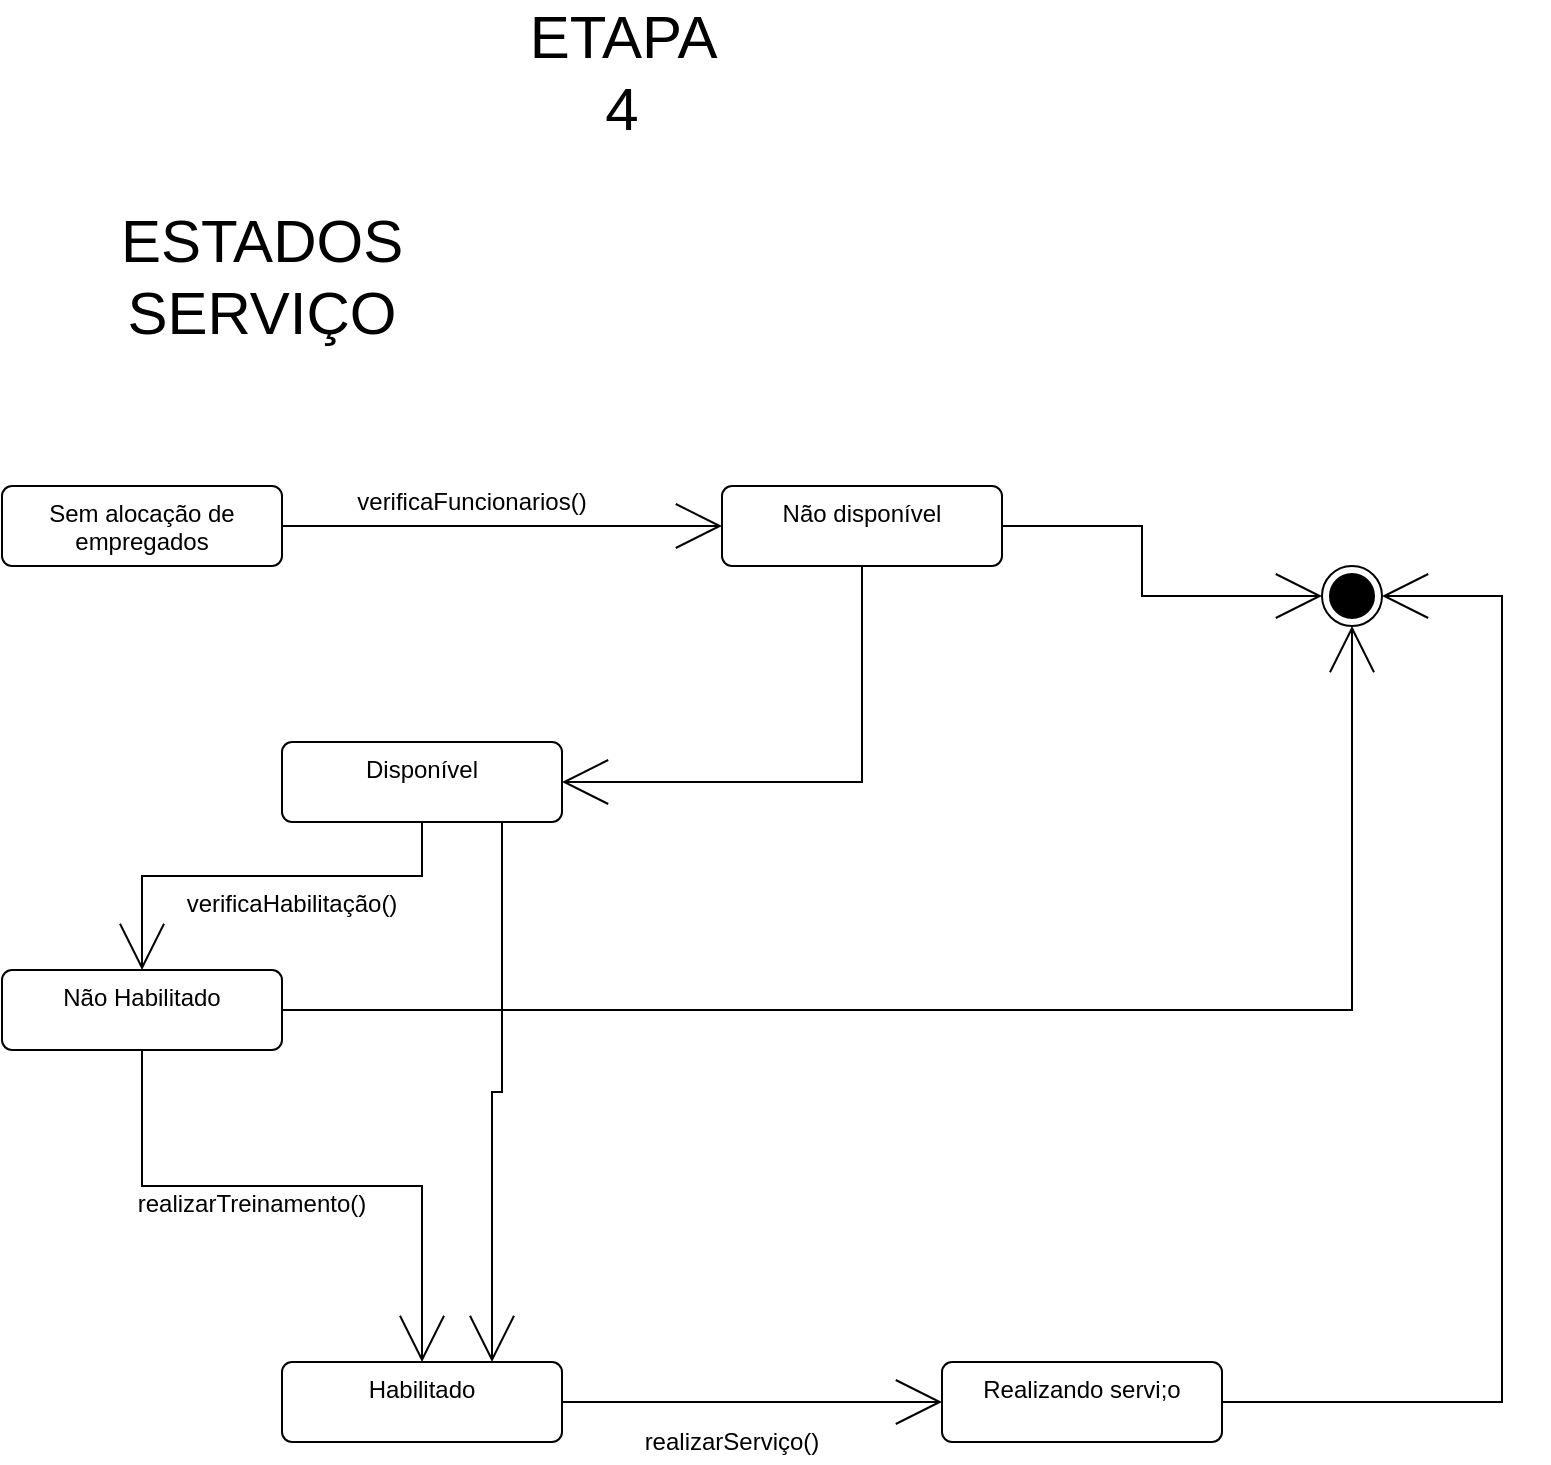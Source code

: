 <mxfile version="21.3.8" type="google">
  <diagram name="Página-1" id="wglQQDajy7mPOBz9t8HD">
    <mxGraphModel dx="-919" dy="821" grid="1" gridSize="10" guides="1" tooltips="1" connect="1" arrows="1" fold="1" page="1" pageScale="1" pageWidth="827" pageHeight="1169" math="0" shadow="0">
      <root>
        <mxCell id="0" />
        <mxCell id="1" parent="0" />
        <mxCell id="pxfhAP28jo3gnTTbYpIA-1" style="edgeStyle=orthogonalEdgeStyle;rounded=0;orthogonalLoop=1;jettySize=auto;html=1;entryX=0;entryY=0.5;entryDx=0;entryDy=0;endArrow=open;endFill=0;startSize=11;endSize=21;" edge="1" parent="1" source="pxfhAP28jo3gnTTbYpIA-2" target="pxfhAP28jo3gnTTbYpIA-7">
          <mxGeometry relative="1" as="geometry">
            <mxPoint x="2840" y="362" as="targetPoint" />
          </mxGeometry>
        </mxCell>
        <mxCell id="pxfhAP28jo3gnTTbYpIA-2" value="Sem alocação de empregados" style="html=1;align=center;verticalAlign=top;rounded=1;absoluteArcSize=1;arcSize=10;dashed=0;whiteSpace=wrap;" vertex="1" parent="1">
          <mxGeometry x="2530" y="342" width="140" height="40" as="geometry" />
        </mxCell>
        <mxCell id="pxfhAP28jo3gnTTbYpIA-3" value="ETAPA 4" style="text;html=1;strokeColor=none;fillColor=none;align=center;verticalAlign=middle;whiteSpace=wrap;rounded=0;fontSize=30;labelBackgroundColor=none;" vertex="1" parent="1">
          <mxGeometry x="2810" y="120" width="60" height="30" as="geometry" />
        </mxCell>
        <mxCell id="pxfhAP28jo3gnTTbYpIA-4" value="ESTADOS SERVIÇO" style="text;html=1;strokeColor=none;fillColor=none;align=center;verticalAlign=middle;whiteSpace=wrap;rounded=0;fontSize=30;labelBackgroundColor=none;" vertex="1" parent="1">
          <mxGeometry x="2590" y="222" width="140" height="30" as="geometry" />
        </mxCell>
        <mxCell id="pxfhAP28jo3gnTTbYpIA-5" style="edgeStyle=orthogonalEdgeStyle;rounded=0;orthogonalLoop=1;jettySize=auto;html=1;endArrow=open;endFill=0;startSize=11;endSize=21;entryX=1;entryY=0.5;entryDx=0;entryDy=0;" edge="1" parent="1" source="pxfhAP28jo3gnTTbYpIA-7" target="pxfhAP28jo3gnTTbYpIA-11">
          <mxGeometry relative="1" as="geometry">
            <mxPoint x="2860" y="490.0" as="targetPoint" />
            <Array as="points">
              <mxPoint x="2960" y="490" />
              <mxPoint x="2830" y="490" />
            </Array>
          </mxGeometry>
        </mxCell>
        <mxCell id="pxfhAP28jo3gnTTbYpIA-6" style="edgeStyle=orthogonalEdgeStyle;rounded=0;orthogonalLoop=1;jettySize=auto;html=1;entryX=0;entryY=0.5;entryDx=0;entryDy=0;endArrow=open;endFill=0;startSize=11;endSize=21;" edge="1" parent="1" source="pxfhAP28jo3gnTTbYpIA-7" target="pxfhAP28jo3gnTTbYpIA-12">
          <mxGeometry relative="1" as="geometry" />
        </mxCell>
        <mxCell id="pxfhAP28jo3gnTTbYpIA-7" value="Não disponível" style="html=1;align=center;verticalAlign=top;rounded=1;absoluteArcSize=1;arcSize=10;dashed=0;whiteSpace=wrap;" vertex="1" parent="1">
          <mxGeometry x="2890" y="342" width="140" height="40" as="geometry" />
        </mxCell>
        <mxCell id="pxfhAP28jo3gnTTbYpIA-8" value="verificaFuncionarios()" style="text;html=1;strokeColor=none;fillColor=none;align=center;verticalAlign=middle;whiteSpace=wrap;rounded=0;labelBackgroundColor=none;" vertex="1" parent="1">
          <mxGeometry x="2700" y="339" width="130" height="21" as="geometry" />
        </mxCell>
        <mxCell id="pxfhAP28jo3gnTTbYpIA-9" style="edgeStyle=orthogonalEdgeStyle;rounded=0;orthogonalLoop=1;jettySize=auto;html=1;endArrow=open;endFill=0;startSize=11;endSize=21;entryX=0.5;entryY=0;entryDx=0;entryDy=0;" edge="1" parent="1" source="pxfhAP28jo3gnTTbYpIA-11" target="pxfhAP28jo3gnTTbYpIA-16">
          <mxGeometry relative="1" as="geometry">
            <mxPoint x="2740" y="630" as="targetPoint" />
          </mxGeometry>
        </mxCell>
        <mxCell id="pxfhAP28jo3gnTTbYpIA-10" style="edgeStyle=orthogonalEdgeStyle;rounded=0;orthogonalLoop=1;jettySize=auto;html=1;entryX=0.75;entryY=0;entryDx=0;entryDy=0;endArrow=open;endFill=0;startSize=11;endSize=21;" edge="1" parent="1" source="pxfhAP28jo3gnTTbYpIA-11" target="pxfhAP28jo3gnTTbYpIA-18">
          <mxGeometry relative="1" as="geometry">
            <Array as="points">
              <mxPoint x="2780" y="645" />
              <mxPoint x="2775" y="645" />
            </Array>
          </mxGeometry>
        </mxCell>
        <mxCell id="pxfhAP28jo3gnTTbYpIA-11" value="Disponível" style="html=1;align=center;verticalAlign=top;rounded=1;absoluteArcSize=1;arcSize=10;dashed=0;whiteSpace=wrap;" vertex="1" parent="1">
          <mxGeometry x="2670" y="470" width="140" height="40" as="geometry" />
        </mxCell>
        <mxCell id="pxfhAP28jo3gnTTbYpIA-12" value="" style="ellipse;html=1;shape=endState;fillColor=#000000;strokeColor=#000000;" vertex="1" parent="1">
          <mxGeometry x="3190" y="382" width="30" height="30" as="geometry" />
        </mxCell>
        <mxCell id="pxfhAP28jo3gnTTbYpIA-13" value="verificaHabilitação()" style="text;html=1;strokeColor=none;fillColor=none;align=center;verticalAlign=middle;whiteSpace=wrap;rounded=0;labelBackgroundColor=none;" vertex="1" parent="1">
          <mxGeometry x="2610" y="540" width="130" height="21" as="geometry" />
        </mxCell>
        <mxCell id="pxfhAP28jo3gnTTbYpIA-14" style="edgeStyle=orthogonalEdgeStyle;rounded=0;orthogonalLoop=1;jettySize=auto;html=1;entryX=0.5;entryY=1;entryDx=0;entryDy=0;endArrow=open;endFill=0;startSize=11;endSize=21;" edge="1" parent="1" source="pxfhAP28jo3gnTTbYpIA-16" target="pxfhAP28jo3gnTTbYpIA-12">
          <mxGeometry relative="1" as="geometry" />
        </mxCell>
        <mxCell id="pxfhAP28jo3gnTTbYpIA-15" style="edgeStyle=orthogonalEdgeStyle;rounded=0;orthogonalLoop=1;jettySize=auto;html=1;endArrow=open;endFill=0;startSize=11;endSize=21;entryX=0.5;entryY=0;entryDx=0;entryDy=0;" edge="1" parent="1" source="pxfhAP28jo3gnTTbYpIA-16" target="pxfhAP28jo3gnTTbYpIA-18">
          <mxGeometry relative="1" as="geometry">
            <mxPoint x="2740" y="770" as="targetPoint" />
          </mxGeometry>
        </mxCell>
        <mxCell id="pxfhAP28jo3gnTTbYpIA-16" value="Não Habilitado" style="html=1;align=center;verticalAlign=top;rounded=1;absoluteArcSize=1;arcSize=10;dashed=0;whiteSpace=wrap;" vertex="1" parent="1">
          <mxGeometry x="2530" y="584" width="140" height="40" as="geometry" />
        </mxCell>
        <mxCell id="pxfhAP28jo3gnTTbYpIA-17" style="edgeStyle=orthogonalEdgeStyle;rounded=0;orthogonalLoop=1;jettySize=auto;html=1;entryX=0;entryY=0.5;entryDx=0;entryDy=0;endArrow=open;endFill=0;startSize=11;endSize=21;" edge="1" parent="1" source="pxfhAP28jo3gnTTbYpIA-18" target="pxfhAP28jo3gnTTbYpIA-21">
          <mxGeometry relative="1" as="geometry" />
        </mxCell>
        <mxCell id="pxfhAP28jo3gnTTbYpIA-18" value="Habilitado" style="html=1;align=center;verticalAlign=top;rounded=1;absoluteArcSize=1;arcSize=10;dashed=0;whiteSpace=wrap;" vertex="1" parent="1">
          <mxGeometry x="2670" y="780" width="140" height="40" as="geometry" />
        </mxCell>
        <mxCell id="pxfhAP28jo3gnTTbYpIA-19" value="realizarTreinamento()" style="text;html=1;strokeColor=none;fillColor=none;align=center;verticalAlign=middle;whiteSpace=wrap;rounded=0;labelBackgroundColor=none;" vertex="1" parent="1">
          <mxGeometry x="2590" y="690" width="130" height="21" as="geometry" />
        </mxCell>
        <mxCell id="pxfhAP28jo3gnTTbYpIA-20" style="edgeStyle=orthogonalEdgeStyle;rounded=0;orthogonalLoop=1;jettySize=auto;html=1;entryX=1;entryY=0.5;entryDx=0;entryDy=0;endArrow=open;endFill=0;startSize=11;endSize=21;" edge="1" parent="1" source="pxfhAP28jo3gnTTbYpIA-21" target="pxfhAP28jo3gnTTbYpIA-12">
          <mxGeometry relative="1" as="geometry">
            <Array as="points">
              <mxPoint x="3280" y="800" />
              <mxPoint x="3280" y="397" />
            </Array>
          </mxGeometry>
        </mxCell>
        <mxCell id="pxfhAP28jo3gnTTbYpIA-21" value="Realizando servi;o" style="html=1;align=center;verticalAlign=top;rounded=1;absoluteArcSize=1;arcSize=10;dashed=0;whiteSpace=wrap;" vertex="1" parent="1">
          <mxGeometry x="3000" y="780" width="140" height="40" as="geometry" />
        </mxCell>
        <mxCell id="pxfhAP28jo3gnTTbYpIA-22" value="realizarServiço()" style="text;html=1;strokeColor=none;fillColor=none;align=center;verticalAlign=middle;whiteSpace=wrap;rounded=0;labelBackgroundColor=none;" vertex="1" parent="1">
          <mxGeometry x="2830" y="809.5" width="130" height="21" as="geometry" />
        </mxCell>
      </root>
    </mxGraphModel>
  </diagram>
</mxfile>
